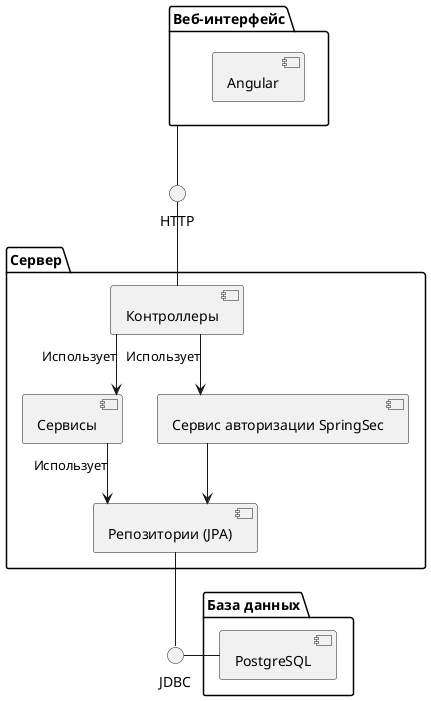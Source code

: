 @startuml
skinparam linetype ortho

package "Веб-интерфейс" {
    [Angular]
}

package "Сервер" {
    [Контроллеры]
    [Сервисы]
    [Сервис авторизации SpringSec]
    [Репозитории (JPA)]
}

package "База данных" {
    [PostgreSQL]
}

[Веб-интерфейс] -down- HTTP
HTTP -down- [Контроллеры]
[Контроллеры] -down-> [Сервисы] : Использует
[Контроллеры] -down-> [Сервис авторизации SpringSec]: Использует
[Репозитории (JPA)] -down- JDBC
JDBC - [PostgreSQL]
[Сервисы] -down-> [Репозитории (JPA)] : Использует
[Сервис авторизации SpringSec] -down-> [Репозитории (JPA)]
@enduml